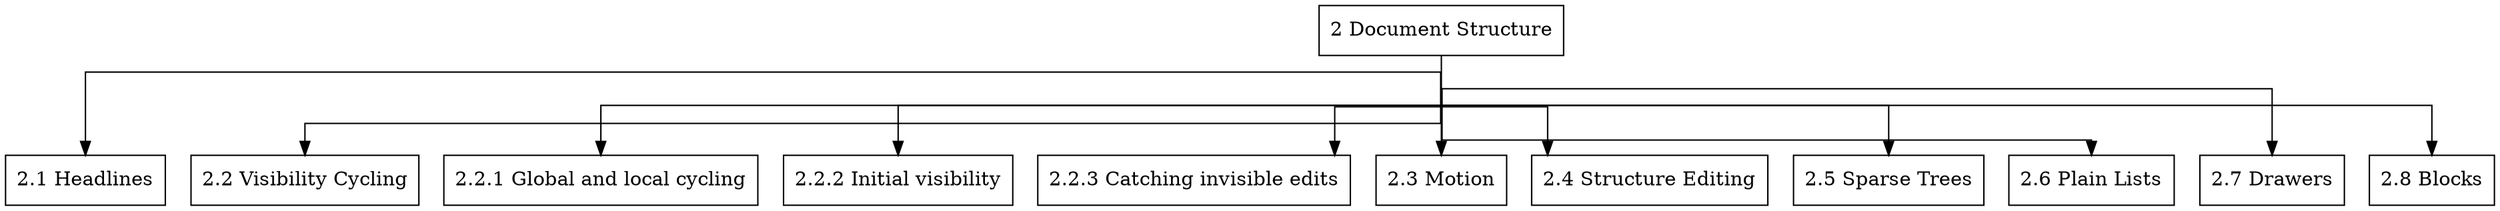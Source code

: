 digraph TestBonito{

  splines=ortho;
  node [shape=box];
  edge [headport=n, tailport=s];
  rankdir=TB;

  nodo00 [label="2 Document Structure"];
  ghost1 [shape=point, width=0, height=0, label=""];
  nodo01 [label="2.1 Headlines"];
  nodo02 [label="2.2 Visibility Cycling"];
  nodo03 [label="2.2.1 Global and local cycling"];
  nodo04 [label="2.2.2 Initial visibility"];
  nodo05 [label="2.2.3 Catching invisible edits"];
  nodo06 [label="2.3 Motion"];
  nodo07 [label="2.4 Structure Editing"];
  nodo08 [label="2.5 Sparse Trees"];
  nodo09 [label="2.6 Plain Lists"];
  nodo10 [label="2.7 Drawers"];
  nodo11 [label="2.8 Blocks"];
  nodo00 -> ghost1 [arrowhead=none];
  ghost1 -> {nodo01 nodo02 nodo03 nodo04 nodo05 nodo06 nodo07 nodo08 nodo09 nodo10 nodo11}
}


